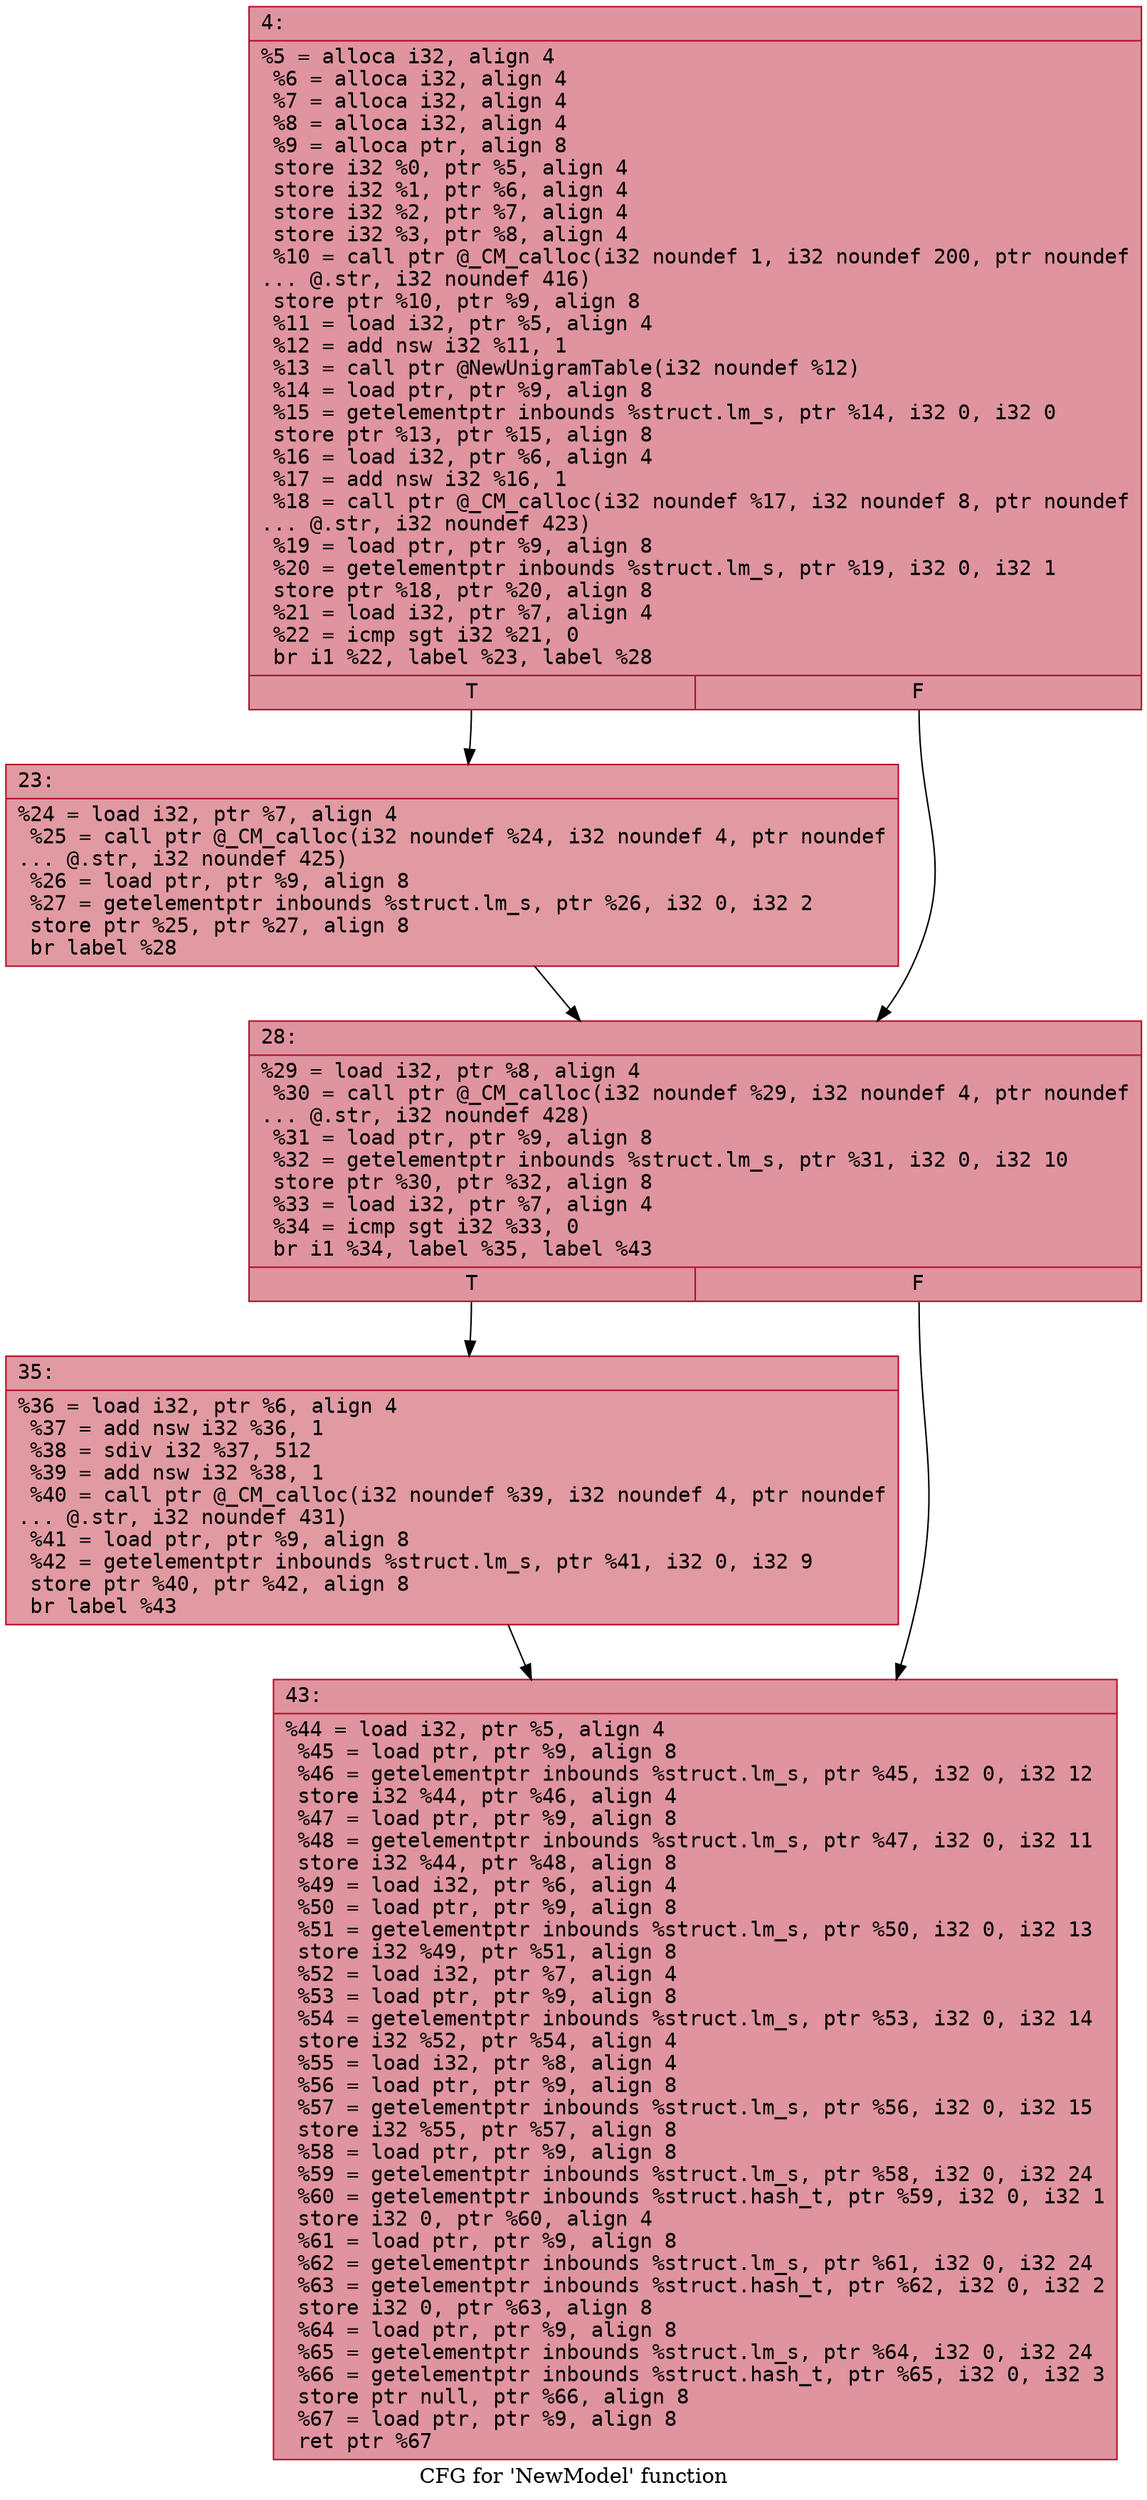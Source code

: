 digraph "CFG for 'NewModel' function" {
	label="CFG for 'NewModel' function";

	Node0x60000252aa30 [shape=record,color="#b70d28ff", style=filled, fillcolor="#b70d2870" fontname="Courier",label="{4:\l|  %5 = alloca i32, align 4\l  %6 = alloca i32, align 4\l  %7 = alloca i32, align 4\l  %8 = alloca i32, align 4\l  %9 = alloca ptr, align 8\l  store i32 %0, ptr %5, align 4\l  store i32 %1, ptr %6, align 4\l  store i32 %2, ptr %7, align 4\l  store i32 %3, ptr %8, align 4\l  %10 = call ptr @_CM_calloc(i32 noundef 1, i32 noundef 200, ptr noundef\l... @.str, i32 noundef 416)\l  store ptr %10, ptr %9, align 8\l  %11 = load i32, ptr %5, align 4\l  %12 = add nsw i32 %11, 1\l  %13 = call ptr @NewUnigramTable(i32 noundef %12)\l  %14 = load ptr, ptr %9, align 8\l  %15 = getelementptr inbounds %struct.lm_s, ptr %14, i32 0, i32 0\l  store ptr %13, ptr %15, align 8\l  %16 = load i32, ptr %6, align 4\l  %17 = add nsw i32 %16, 1\l  %18 = call ptr @_CM_calloc(i32 noundef %17, i32 noundef 8, ptr noundef\l... @.str, i32 noundef 423)\l  %19 = load ptr, ptr %9, align 8\l  %20 = getelementptr inbounds %struct.lm_s, ptr %19, i32 0, i32 1\l  store ptr %18, ptr %20, align 8\l  %21 = load i32, ptr %7, align 4\l  %22 = icmp sgt i32 %21, 0\l  br i1 %22, label %23, label %28\l|{<s0>T|<s1>F}}"];
	Node0x60000252aa30:s0 -> Node0x60000252aa80[tooltip="4 -> 23\nProbability 62.50%" ];
	Node0x60000252aa30:s1 -> Node0x60000252aad0[tooltip="4 -> 28\nProbability 37.50%" ];
	Node0x60000252aa80 [shape=record,color="#b70d28ff", style=filled, fillcolor="#bb1b2c70" fontname="Courier",label="{23:\l|  %24 = load i32, ptr %7, align 4\l  %25 = call ptr @_CM_calloc(i32 noundef %24, i32 noundef 4, ptr noundef\l... @.str, i32 noundef 425)\l  %26 = load ptr, ptr %9, align 8\l  %27 = getelementptr inbounds %struct.lm_s, ptr %26, i32 0, i32 2\l  store ptr %25, ptr %27, align 8\l  br label %28\l}"];
	Node0x60000252aa80 -> Node0x60000252aad0[tooltip="23 -> 28\nProbability 100.00%" ];
	Node0x60000252aad0 [shape=record,color="#b70d28ff", style=filled, fillcolor="#b70d2870" fontname="Courier",label="{28:\l|  %29 = load i32, ptr %8, align 4\l  %30 = call ptr @_CM_calloc(i32 noundef %29, i32 noundef 4, ptr noundef\l... @.str, i32 noundef 428)\l  %31 = load ptr, ptr %9, align 8\l  %32 = getelementptr inbounds %struct.lm_s, ptr %31, i32 0, i32 10\l  store ptr %30, ptr %32, align 8\l  %33 = load i32, ptr %7, align 4\l  %34 = icmp sgt i32 %33, 0\l  br i1 %34, label %35, label %43\l|{<s0>T|<s1>F}}"];
	Node0x60000252aad0:s0 -> Node0x60000252ab20[tooltip="28 -> 35\nProbability 62.50%" ];
	Node0x60000252aad0:s1 -> Node0x60000252ab70[tooltip="28 -> 43\nProbability 37.50%" ];
	Node0x60000252ab20 [shape=record,color="#b70d28ff", style=filled, fillcolor="#bb1b2c70" fontname="Courier",label="{35:\l|  %36 = load i32, ptr %6, align 4\l  %37 = add nsw i32 %36, 1\l  %38 = sdiv i32 %37, 512\l  %39 = add nsw i32 %38, 1\l  %40 = call ptr @_CM_calloc(i32 noundef %39, i32 noundef 4, ptr noundef\l... @.str, i32 noundef 431)\l  %41 = load ptr, ptr %9, align 8\l  %42 = getelementptr inbounds %struct.lm_s, ptr %41, i32 0, i32 9\l  store ptr %40, ptr %42, align 8\l  br label %43\l}"];
	Node0x60000252ab20 -> Node0x60000252ab70[tooltip="35 -> 43\nProbability 100.00%" ];
	Node0x60000252ab70 [shape=record,color="#b70d28ff", style=filled, fillcolor="#b70d2870" fontname="Courier",label="{43:\l|  %44 = load i32, ptr %5, align 4\l  %45 = load ptr, ptr %9, align 8\l  %46 = getelementptr inbounds %struct.lm_s, ptr %45, i32 0, i32 12\l  store i32 %44, ptr %46, align 4\l  %47 = load ptr, ptr %9, align 8\l  %48 = getelementptr inbounds %struct.lm_s, ptr %47, i32 0, i32 11\l  store i32 %44, ptr %48, align 8\l  %49 = load i32, ptr %6, align 4\l  %50 = load ptr, ptr %9, align 8\l  %51 = getelementptr inbounds %struct.lm_s, ptr %50, i32 0, i32 13\l  store i32 %49, ptr %51, align 8\l  %52 = load i32, ptr %7, align 4\l  %53 = load ptr, ptr %9, align 8\l  %54 = getelementptr inbounds %struct.lm_s, ptr %53, i32 0, i32 14\l  store i32 %52, ptr %54, align 4\l  %55 = load i32, ptr %8, align 4\l  %56 = load ptr, ptr %9, align 8\l  %57 = getelementptr inbounds %struct.lm_s, ptr %56, i32 0, i32 15\l  store i32 %55, ptr %57, align 8\l  %58 = load ptr, ptr %9, align 8\l  %59 = getelementptr inbounds %struct.lm_s, ptr %58, i32 0, i32 24\l  %60 = getelementptr inbounds %struct.hash_t, ptr %59, i32 0, i32 1\l  store i32 0, ptr %60, align 4\l  %61 = load ptr, ptr %9, align 8\l  %62 = getelementptr inbounds %struct.lm_s, ptr %61, i32 0, i32 24\l  %63 = getelementptr inbounds %struct.hash_t, ptr %62, i32 0, i32 2\l  store i32 0, ptr %63, align 8\l  %64 = load ptr, ptr %9, align 8\l  %65 = getelementptr inbounds %struct.lm_s, ptr %64, i32 0, i32 24\l  %66 = getelementptr inbounds %struct.hash_t, ptr %65, i32 0, i32 3\l  store ptr null, ptr %66, align 8\l  %67 = load ptr, ptr %9, align 8\l  ret ptr %67\l}"];
}
